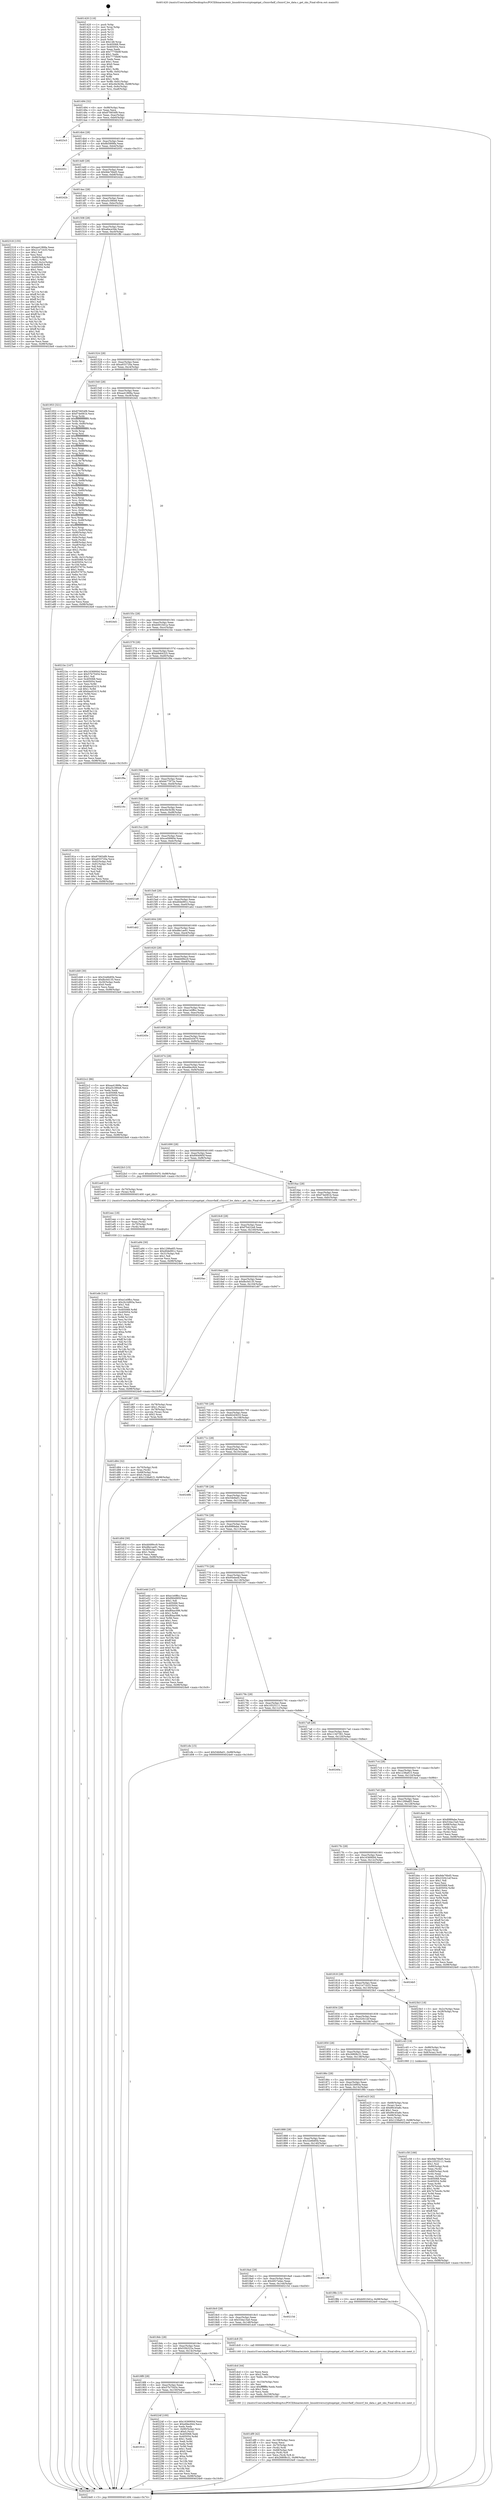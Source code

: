 digraph "0x401420" {
  label = "0x401420 (/mnt/c/Users/mathe/Desktop/tcc/POCII/binaries/extr_linuxdriverscryptoqatqat_c3xxxvfadf_c3xxxvf_hw_data.c_get_sku_Final-ollvm.out::main(0))"
  labelloc = "t"
  node[shape=record]

  Entry [label="",width=0.3,height=0.3,shape=circle,fillcolor=black,style=filled]
  "0x401494" [label="{
     0x401494 [32]\l
     | [instrs]\l
     &nbsp;&nbsp;0x401494 \<+6\>: mov -0x98(%rbp),%eax\l
     &nbsp;&nbsp;0x40149a \<+2\>: mov %eax,%ecx\l
     &nbsp;&nbsp;0x40149c \<+6\>: sub $0x870654f9,%ecx\l
     &nbsp;&nbsp;0x4014a2 \<+6\>: mov %eax,-0xac(%rbp)\l
     &nbsp;&nbsp;0x4014a8 \<+6\>: mov %ecx,-0xb0(%rbp)\l
     &nbsp;&nbsp;0x4014ae \<+6\>: je 00000000004023c5 \<main+0xfa5\>\l
  }"]
  "0x4023c5" [label="{
     0x4023c5\l
  }", style=dashed]
  "0x4014b4" [label="{
     0x4014b4 [28]\l
     | [instrs]\l
     &nbsp;&nbsp;0x4014b4 \<+5\>: jmp 00000000004014b9 \<main+0x99\>\l
     &nbsp;&nbsp;0x4014b9 \<+6\>: mov -0xac(%rbp),%eax\l
     &nbsp;&nbsp;0x4014bf \<+5\>: sub $0x8b5899fa,%eax\l
     &nbsp;&nbsp;0x4014c4 \<+6\>: mov %eax,-0xb4(%rbp)\l
     &nbsp;&nbsp;0x4014ca \<+6\>: je 0000000000402051 \<main+0xc31\>\l
  }"]
  Exit [label="",width=0.3,height=0.3,shape=circle,fillcolor=black,style=filled,peripheries=2]
  "0x402051" [label="{
     0x402051\l
  }", style=dashed]
  "0x4014d0" [label="{
     0x4014d0 [28]\l
     | [instrs]\l
     &nbsp;&nbsp;0x4014d0 \<+5\>: jmp 00000000004014d5 \<main+0xb5\>\l
     &nbsp;&nbsp;0x4014d5 \<+6\>: mov -0xac(%rbp),%eax\l
     &nbsp;&nbsp;0x4014db \<+5\>: sub $0x9de76bd5,%eax\l
     &nbsp;&nbsp;0x4014e0 \<+6\>: mov %eax,-0xb8(%rbp)\l
     &nbsp;&nbsp;0x4014e6 \<+6\>: je 000000000040242b \<main+0x100b\>\l
  }"]
  "0x401914" [label="{
     0x401914\l
  }", style=dashed]
  "0x40242b" [label="{
     0x40242b\l
  }", style=dashed]
  "0x4014ec" [label="{
     0x4014ec [28]\l
     | [instrs]\l
     &nbsp;&nbsp;0x4014ec \<+5\>: jmp 00000000004014f1 \<main+0xd1\>\l
     &nbsp;&nbsp;0x4014f1 \<+6\>: mov -0xac(%rbp),%eax\l
     &nbsp;&nbsp;0x4014f7 \<+5\>: sub $0xa5c390e8,%eax\l
     &nbsp;&nbsp;0x4014fc \<+6\>: mov %eax,-0xbc(%rbp)\l
     &nbsp;&nbsp;0x401502 \<+6\>: je 0000000000402318 \<main+0xef8\>\l
  }"]
  "0x40224f" [label="{
     0x40224f [100]\l
     | [instrs]\l
     &nbsp;&nbsp;0x40224f \<+5\>: mov $0x1636900d,%eax\l
     &nbsp;&nbsp;0x402254 \<+5\>: mov $0xefdec844,%ecx\l
     &nbsp;&nbsp;0x402259 \<+2\>: xor %edx,%edx\l
     &nbsp;&nbsp;0x40225b \<+7\>: mov -0x90(%rbp),%rsi\l
     &nbsp;&nbsp;0x402262 \<+6\>: movl $0x0,(%rsi)\l
     &nbsp;&nbsp;0x402268 \<+7\>: mov 0x405068,%edi\l
     &nbsp;&nbsp;0x40226f \<+8\>: mov 0x405054,%r8d\l
     &nbsp;&nbsp;0x402277 \<+3\>: sub $0x1,%edx\l
     &nbsp;&nbsp;0x40227a \<+3\>: mov %edi,%r9d\l
     &nbsp;&nbsp;0x40227d \<+3\>: add %edx,%r9d\l
     &nbsp;&nbsp;0x402280 \<+4\>: imul %r9d,%edi\l
     &nbsp;&nbsp;0x402284 \<+3\>: and $0x1,%edi\l
     &nbsp;&nbsp;0x402287 \<+3\>: cmp $0x0,%edi\l
     &nbsp;&nbsp;0x40228a \<+4\>: sete %r10b\l
     &nbsp;&nbsp;0x40228e \<+4\>: cmp $0xa,%r8d\l
     &nbsp;&nbsp;0x402292 \<+4\>: setl %r11b\l
     &nbsp;&nbsp;0x402296 \<+3\>: mov %r10b,%bl\l
     &nbsp;&nbsp;0x402299 \<+3\>: and %r11b,%bl\l
     &nbsp;&nbsp;0x40229c \<+3\>: xor %r11b,%r10b\l
     &nbsp;&nbsp;0x40229f \<+3\>: or %r10b,%bl\l
     &nbsp;&nbsp;0x4022a2 \<+3\>: test $0x1,%bl\l
     &nbsp;&nbsp;0x4022a5 \<+3\>: cmovne %ecx,%eax\l
     &nbsp;&nbsp;0x4022a8 \<+6\>: mov %eax,-0x98(%rbp)\l
     &nbsp;&nbsp;0x4022ae \<+5\>: jmp 00000000004024e9 \<main+0x10c9\>\l
  }"]
  "0x402318" [label="{
     0x402318 [155]\l
     | [instrs]\l
     &nbsp;&nbsp;0x402318 \<+5\>: mov $0xaa41868a,%eax\l
     &nbsp;&nbsp;0x40231d \<+5\>: mov $0x21e71b33,%ecx\l
     &nbsp;&nbsp;0x402322 \<+2\>: mov $0x1,%dl\l
     &nbsp;&nbsp;0x402324 \<+2\>: xor %esi,%esi\l
     &nbsp;&nbsp;0x402326 \<+7\>: mov -0x90(%rbp),%rdi\l
     &nbsp;&nbsp;0x40232d \<+3\>: mov (%rdi),%r8d\l
     &nbsp;&nbsp;0x402330 \<+4\>: mov %r8d,-0x2c(%rbp)\l
     &nbsp;&nbsp;0x402334 \<+8\>: mov 0x405068,%r8d\l
     &nbsp;&nbsp;0x40233c \<+8\>: mov 0x405054,%r9d\l
     &nbsp;&nbsp;0x402344 \<+3\>: sub $0x1,%esi\l
     &nbsp;&nbsp;0x402347 \<+3\>: mov %r8d,%r10d\l
     &nbsp;&nbsp;0x40234a \<+3\>: add %esi,%r10d\l
     &nbsp;&nbsp;0x40234d \<+4\>: imul %r10d,%r8d\l
     &nbsp;&nbsp;0x402351 \<+4\>: and $0x1,%r8d\l
     &nbsp;&nbsp;0x402355 \<+4\>: cmp $0x0,%r8d\l
     &nbsp;&nbsp;0x402359 \<+4\>: sete %r11b\l
     &nbsp;&nbsp;0x40235d \<+4\>: cmp $0xa,%r9d\l
     &nbsp;&nbsp;0x402361 \<+3\>: setl %bl\l
     &nbsp;&nbsp;0x402364 \<+3\>: mov %r11b,%r14b\l
     &nbsp;&nbsp;0x402367 \<+4\>: xor $0xff,%r14b\l
     &nbsp;&nbsp;0x40236b \<+3\>: mov %bl,%r15b\l
     &nbsp;&nbsp;0x40236e \<+4\>: xor $0xff,%r15b\l
     &nbsp;&nbsp;0x402372 \<+3\>: xor $0x1,%dl\l
     &nbsp;&nbsp;0x402375 \<+3\>: mov %r14b,%r12b\l
     &nbsp;&nbsp;0x402378 \<+4\>: and $0xff,%r12b\l
     &nbsp;&nbsp;0x40237c \<+3\>: and %dl,%r11b\l
     &nbsp;&nbsp;0x40237f \<+3\>: mov %r15b,%r13b\l
     &nbsp;&nbsp;0x402382 \<+4\>: and $0xff,%r13b\l
     &nbsp;&nbsp;0x402386 \<+2\>: and %dl,%bl\l
     &nbsp;&nbsp;0x402388 \<+3\>: or %r11b,%r12b\l
     &nbsp;&nbsp;0x40238b \<+3\>: or %bl,%r13b\l
     &nbsp;&nbsp;0x40238e \<+3\>: xor %r13b,%r12b\l
     &nbsp;&nbsp;0x402391 \<+3\>: or %r15b,%r14b\l
     &nbsp;&nbsp;0x402394 \<+4\>: xor $0xff,%r14b\l
     &nbsp;&nbsp;0x402398 \<+3\>: or $0x1,%dl\l
     &nbsp;&nbsp;0x40239b \<+3\>: and %dl,%r14b\l
     &nbsp;&nbsp;0x40239e \<+3\>: or %r14b,%r12b\l
     &nbsp;&nbsp;0x4023a1 \<+4\>: test $0x1,%r12b\l
     &nbsp;&nbsp;0x4023a5 \<+3\>: cmovne %ecx,%eax\l
     &nbsp;&nbsp;0x4023a8 \<+6\>: mov %eax,-0x98(%rbp)\l
     &nbsp;&nbsp;0x4023ae \<+5\>: jmp 00000000004024e9 \<main+0x10c9\>\l
  }"]
  "0x401508" [label="{
     0x401508 [28]\l
     | [instrs]\l
     &nbsp;&nbsp;0x401508 \<+5\>: jmp 000000000040150d \<main+0xed\>\l
     &nbsp;&nbsp;0x40150d \<+6\>: mov -0xac(%rbp),%eax\l
     &nbsp;&nbsp;0x401513 \<+5\>: sub $0xa6ace3de,%eax\l
     &nbsp;&nbsp;0x401518 \<+6\>: mov %eax,-0xc0(%rbp)\l
     &nbsp;&nbsp;0x40151e \<+6\>: je 0000000000401ffb \<main+0xbdb\>\l
  }"]
  "0x4018f8" [label="{
     0x4018f8 [28]\l
     | [instrs]\l
     &nbsp;&nbsp;0x4018f8 \<+5\>: jmp 00000000004018fd \<main+0x4dd\>\l
     &nbsp;&nbsp;0x4018fd \<+6\>: mov -0xac(%rbp),%eax\l
     &nbsp;&nbsp;0x401903 \<+5\>: sub $0x57b75454,%eax\l
     &nbsp;&nbsp;0x401908 \<+6\>: mov %eax,-0x150(%rbp)\l
     &nbsp;&nbsp;0x40190e \<+6\>: je 000000000040224f \<main+0xe2f\>\l
  }"]
  "0x401ffb" [label="{
     0x401ffb\l
  }", style=dashed]
  "0x401524" [label="{
     0x401524 [28]\l
     | [instrs]\l
     &nbsp;&nbsp;0x401524 \<+5\>: jmp 0000000000401529 \<main+0x109\>\l
     &nbsp;&nbsp;0x401529 \<+6\>: mov -0xac(%rbp),%eax\l
     &nbsp;&nbsp;0x40152f \<+5\>: sub $0xa933720a,%eax\l
     &nbsp;&nbsp;0x401534 \<+6\>: mov %eax,-0xc4(%rbp)\l
     &nbsp;&nbsp;0x40153a \<+6\>: je 0000000000401953 \<main+0x533\>\l
  }"]
  "0x401bad" [label="{
     0x401bad\l
  }", style=dashed]
  "0x401953" [label="{
     0x401953 [321]\l
     | [instrs]\l
     &nbsp;&nbsp;0x401953 \<+5\>: mov $0x870654f9,%eax\l
     &nbsp;&nbsp;0x401958 \<+5\>: mov $0xf74e081b,%ecx\l
     &nbsp;&nbsp;0x40195d \<+3\>: mov %rsp,%rdx\l
     &nbsp;&nbsp;0x401960 \<+4\>: add $0xfffffffffffffff0,%rdx\l
     &nbsp;&nbsp;0x401964 \<+3\>: mov %rdx,%rsp\l
     &nbsp;&nbsp;0x401967 \<+7\>: mov %rdx,-0x90(%rbp)\l
     &nbsp;&nbsp;0x40196e \<+3\>: mov %rsp,%rdx\l
     &nbsp;&nbsp;0x401971 \<+4\>: add $0xfffffffffffffff0,%rdx\l
     &nbsp;&nbsp;0x401975 \<+3\>: mov %rdx,%rsp\l
     &nbsp;&nbsp;0x401978 \<+3\>: mov %rsp,%rsi\l
     &nbsp;&nbsp;0x40197b \<+4\>: add $0xfffffffffffffff0,%rsi\l
     &nbsp;&nbsp;0x40197f \<+3\>: mov %rsi,%rsp\l
     &nbsp;&nbsp;0x401982 \<+7\>: mov %rsi,-0x88(%rbp)\l
     &nbsp;&nbsp;0x401989 \<+3\>: mov %rsp,%rsi\l
     &nbsp;&nbsp;0x40198c \<+4\>: add $0xfffffffffffffff0,%rsi\l
     &nbsp;&nbsp;0x401990 \<+3\>: mov %rsi,%rsp\l
     &nbsp;&nbsp;0x401993 \<+4\>: mov %rsi,-0x80(%rbp)\l
     &nbsp;&nbsp;0x401997 \<+3\>: mov %rsp,%rsi\l
     &nbsp;&nbsp;0x40199a \<+4\>: add $0xfffffffffffffff0,%rsi\l
     &nbsp;&nbsp;0x40199e \<+3\>: mov %rsi,%rsp\l
     &nbsp;&nbsp;0x4019a1 \<+4\>: mov %rsi,-0x78(%rbp)\l
     &nbsp;&nbsp;0x4019a5 \<+3\>: mov %rsp,%rsi\l
     &nbsp;&nbsp;0x4019a8 \<+4\>: add $0xfffffffffffffff0,%rsi\l
     &nbsp;&nbsp;0x4019ac \<+3\>: mov %rsi,%rsp\l
     &nbsp;&nbsp;0x4019af \<+4\>: mov %rsi,-0x70(%rbp)\l
     &nbsp;&nbsp;0x4019b3 \<+3\>: mov %rsp,%rsi\l
     &nbsp;&nbsp;0x4019b6 \<+4\>: add $0xfffffffffffffff0,%rsi\l
     &nbsp;&nbsp;0x4019ba \<+3\>: mov %rsi,%rsp\l
     &nbsp;&nbsp;0x4019bd \<+4\>: mov %rsi,-0x68(%rbp)\l
     &nbsp;&nbsp;0x4019c1 \<+3\>: mov %rsp,%rsi\l
     &nbsp;&nbsp;0x4019c4 \<+4\>: add $0xfffffffffffffff0,%rsi\l
     &nbsp;&nbsp;0x4019c8 \<+3\>: mov %rsi,%rsp\l
     &nbsp;&nbsp;0x4019cb \<+4\>: mov %rsi,-0x60(%rbp)\l
     &nbsp;&nbsp;0x4019cf \<+3\>: mov %rsp,%rsi\l
     &nbsp;&nbsp;0x4019d2 \<+4\>: add $0xfffffffffffffff0,%rsi\l
     &nbsp;&nbsp;0x4019d6 \<+3\>: mov %rsi,%rsp\l
     &nbsp;&nbsp;0x4019d9 \<+4\>: mov %rsi,-0x58(%rbp)\l
     &nbsp;&nbsp;0x4019dd \<+3\>: mov %rsp,%rsi\l
     &nbsp;&nbsp;0x4019e0 \<+4\>: add $0xfffffffffffffff0,%rsi\l
     &nbsp;&nbsp;0x4019e4 \<+3\>: mov %rsi,%rsp\l
     &nbsp;&nbsp;0x4019e7 \<+4\>: mov %rsi,-0x50(%rbp)\l
     &nbsp;&nbsp;0x4019eb \<+3\>: mov %rsp,%rsi\l
     &nbsp;&nbsp;0x4019ee \<+4\>: add $0xfffffffffffffff0,%rsi\l
     &nbsp;&nbsp;0x4019f2 \<+3\>: mov %rsi,%rsp\l
     &nbsp;&nbsp;0x4019f5 \<+4\>: mov %rsi,-0x48(%rbp)\l
     &nbsp;&nbsp;0x4019f9 \<+3\>: mov %rsp,%rsi\l
     &nbsp;&nbsp;0x4019fc \<+4\>: add $0xfffffffffffffff0,%rsi\l
     &nbsp;&nbsp;0x401a00 \<+3\>: mov %rsi,%rsp\l
     &nbsp;&nbsp;0x401a03 \<+4\>: mov %rsi,-0x40(%rbp)\l
     &nbsp;&nbsp;0x401a07 \<+7\>: mov -0x90(%rbp),%rsi\l
     &nbsp;&nbsp;0x401a0e \<+6\>: movl $0x0,(%rsi)\l
     &nbsp;&nbsp;0x401a14 \<+6\>: mov -0x9c(%rbp),%edi\l
     &nbsp;&nbsp;0x401a1a \<+2\>: mov %edi,(%rdx)\l
     &nbsp;&nbsp;0x401a1c \<+7\>: mov -0x88(%rbp),%rsi\l
     &nbsp;&nbsp;0x401a23 \<+7\>: mov -0xa8(%rbp),%r8\l
     &nbsp;&nbsp;0x401a2a \<+3\>: mov %r8,(%rsi)\l
     &nbsp;&nbsp;0x401a2d \<+3\>: cmpl $0x2,(%rdx)\l
     &nbsp;&nbsp;0x401a30 \<+4\>: setne %r9b\l
     &nbsp;&nbsp;0x401a34 \<+4\>: and $0x1,%r9b\l
     &nbsp;&nbsp;0x401a38 \<+4\>: mov %r9b,-0x31(%rbp)\l
     &nbsp;&nbsp;0x401a3c \<+8\>: mov 0x405068,%r10d\l
     &nbsp;&nbsp;0x401a44 \<+8\>: mov 0x405054,%r11d\l
     &nbsp;&nbsp;0x401a4c \<+3\>: mov %r10d,%ebx\l
     &nbsp;&nbsp;0x401a4f \<+6\>: add $0xf537975c,%ebx\l
     &nbsp;&nbsp;0x401a55 \<+3\>: sub $0x1,%ebx\l
     &nbsp;&nbsp;0x401a58 \<+6\>: sub $0xf537975c,%ebx\l
     &nbsp;&nbsp;0x401a5e \<+4\>: imul %ebx,%r10d\l
     &nbsp;&nbsp;0x401a62 \<+4\>: and $0x1,%r10d\l
     &nbsp;&nbsp;0x401a66 \<+4\>: cmp $0x0,%r10d\l
     &nbsp;&nbsp;0x401a6a \<+4\>: sete %r9b\l
     &nbsp;&nbsp;0x401a6e \<+4\>: cmp $0xa,%r11d\l
     &nbsp;&nbsp;0x401a72 \<+4\>: setl %r14b\l
     &nbsp;&nbsp;0x401a76 \<+3\>: mov %r9b,%r15b\l
     &nbsp;&nbsp;0x401a79 \<+3\>: and %r14b,%r15b\l
     &nbsp;&nbsp;0x401a7c \<+3\>: xor %r14b,%r9b\l
     &nbsp;&nbsp;0x401a7f \<+3\>: or %r9b,%r15b\l
     &nbsp;&nbsp;0x401a82 \<+4\>: test $0x1,%r15b\l
     &nbsp;&nbsp;0x401a86 \<+3\>: cmovne %ecx,%eax\l
     &nbsp;&nbsp;0x401a89 \<+6\>: mov %eax,-0x98(%rbp)\l
     &nbsp;&nbsp;0x401a8f \<+5\>: jmp 00000000004024e9 \<main+0x10c9\>\l
  }"]
  "0x401540" [label="{
     0x401540 [28]\l
     | [instrs]\l
     &nbsp;&nbsp;0x401540 \<+5\>: jmp 0000000000401545 \<main+0x125\>\l
     &nbsp;&nbsp;0x401545 \<+6\>: mov -0xac(%rbp),%eax\l
     &nbsp;&nbsp;0x40154b \<+5\>: sub $0xaa41868a,%eax\l
     &nbsp;&nbsp;0x401550 \<+6\>: mov %eax,-0xc8(%rbp)\l
     &nbsp;&nbsp;0x401556 \<+6\>: je 00000000004024d1 \<main+0x10b1\>\l
  }"]
  "0x401efe" [label="{
     0x401efe [141]\l
     | [instrs]\l
     &nbsp;&nbsp;0x401efe \<+5\>: mov $0xe1e0ffcc,%eax\l
     &nbsp;&nbsp;0x401f03 \<+5\>: mov $0x2b1b993a,%ecx\l
     &nbsp;&nbsp;0x401f08 \<+2\>: mov $0x1,%dl\l
     &nbsp;&nbsp;0x401f0a \<+2\>: xor %esi,%esi\l
     &nbsp;&nbsp;0x401f0c \<+8\>: mov 0x405068,%r8d\l
     &nbsp;&nbsp;0x401f14 \<+8\>: mov 0x405054,%r9d\l
     &nbsp;&nbsp;0x401f1c \<+3\>: sub $0x1,%esi\l
     &nbsp;&nbsp;0x401f1f \<+3\>: mov %r8d,%r10d\l
     &nbsp;&nbsp;0x401f22 \<+3\>: add %esi,%r10d\l
     &nbsp;&nbsp;0x401f25 \<+4\>: imul %r10d,%r8d\l
     &nbsp;&nbsp;0x401f29 \<+4\>: and $0x1,%r8d\l
     &nbsp;&nbsp;0x401f2d \<+4\>: cmp $0x0,%r8d\l
     &nbsp;&nbsp;0x401f31 \<+4\>: sete %r11b\l
     &nbsp;&nbsp;0x401f35 \<+4\>: cmp $0xa,%r9d\l
     &nbsp;&nbsp;0x401f39 \<+3\>: setl %bl\l
     &nbsp;&nbsp;0x401f3c \<+3\>: mov %r11b,%r14b\l
     &nbsp;&nbsp;0x401f3f \<+4\>: xor $0xff,%r14b\l
     &nbsp;&nbsp;0x401f43 \<+3\>: mov %bl,%r15b\l
     &nbsp;&nbsp;0x401f46 \<+4\>: xor $0xff,%r15b\l
     &nbsp;&nbsp;0x401f4a \<+3\>: xor $0x1,%dl\l
     &nbsp;&nbsp;0x401f4d \<+3\>: mov %r14b,%r12b\l
     &nbsp;&nbsp;0x401f50 \<+4\>: and $0xff,%r12b\l
     &nbsp;&nbsp;0x401f54 \<+3\>: and %dl,%r11b\l
     &nbsp;&nbsp;0x401f57 \<+3\>: mov %r15b,%r13b\l
     &nbsp;&nbsp;0x401f5a \<+4\>: and $0xff,%r13b\l
     &nbsp;&nbsp;0x401f5e \<+2\>: and %dl,%bl\l
     &nbsp;&nbsp;0x401f60 \<+3\>: or %r11b,%r12b\l
     &nbsp;&nbsp;0x401f63 \<+3\>: or %bl,%r13b\l
     &nbsp;&nbsp;0x401f66 \<+3\>: xor %r13b,%r12b\l
     &nbsp;&nbsp;0x401f69 \<+3\>: or %r15b,%r14b\l
     &nbsp;&nbsp;0x401f6c \<+4\>: xor $0xff,%r14b\l
     &nbsp;&nbsp;0x401f70 \<+3\>: or $0x1,%dl\l
     &nbsp;&nbsp;0x401f73 \<+3\>: and %dl,%r14b\l
     &nbsp;&nbsp;0x401f76 \<+3\>: or %r14b,%r12b\l
     &nbsp;&nbsp;0x401f79 \<+4\>: test $0x1,%r12b\l
     &nbsp;&nbsp;0x401f7d \<+3\>: cmovne %ecx,%eax\l
     &nbsp;&nbsp;0x401f80 \<+6\>: mov %eax,-0x98(%rbp)\l
     &nbsp;&nbsp;0x401f86 \<+5\>: jmp 00000000004024e9 \<main+0x10c9\>\l
  }"]
  "0x4024d1" [label="{
     0x4024d1\l
  }", style=dashed]
  "0x40155c" [label="{
     0x40155c [28]\l
     | [instrs]\l
     &nbsp;&nbsp;0x40155c \<+5\>: jmp 0000000000401561 \<main+0x141\>\l
     &nbsp;&nbsp;0x401561 \<+6\>: mov -0xac(%rbp),%eax\l
     &nbsp;&nbsp;0x401567 \<+5\>: sub $0xb0010d1a,%eax\l
     &nbsp;&nbsp;0x40156c \<+6\>: mov %eax,-0xcc(%rbp)\l
     &nbsp;&nbsp;0x401572 \<+6\>: je 00000000004021bc \<main+0xd9c\>\l
  }"]
  "0x401eec" [label="{
     0x401eec [18]\l
     | [instrs]\l
     &nbsp;&nbsp;0x401eec \<+4\>: mov -0x60(%rbp),%rdi\l
     &nbsp;&nbsp;0x401ef0 \<+2\>: mov %eax,(%rdi)\l
     &nbsp;&nbsp;0x401ef2 \<+4\>: mov -0x70(%rbp),%rdi\l
     &nbsp;&nbsp;0x401ef6 \<+3\>: mov (%rdi),%rdi\l
     &nbsp;&nbsp;0x401ef9 \<+5\>: call 0000000000401030 \<free@plt\>\l
     | [calls]\l
     &nbsp;&nbsp;0x401030 \{1\} (unknown)\l
  }"]
  "0x4021bc" [label="{
     0x4021bc [147]\l
     | [instrs]\l
     &nbsp;&nbsp;0x4021bc \<+5\>: mov $0x1636900d,%eax\l
     &nbsp;&nbsp;0x4021c1 \<+5\>: mov $0x57b75454,%ecx\l
     &nbsp;&nbsp;0x4021c6 \<+2\>: mov $0x1,%dl\l
     &nbsp;&nbsp;0x4021c8 \<+7\>: mov 0x405068,%esi\l
     &nbsp;&nbsp;0x4021cf \<+7\>: mov 0x405054,%edi\l
     &nbsp;&nbsp;0x4021d6 \<+3\>: mov %esi,%r8d\l
     &nbsp;&nbsp;0x4021d9 \<+7\>: sub $0xbac62415,%r8d\l
     &nbsp;&nbsp;0x4021e0 \<+4\>: sub $0x1,%r8d\l
     &nbsp;&nbsp;0x4021e4 \<+7\>: add $0xbac62415,%r8d\l
     &nbsp;&nbsp;0x4021eb \<+4\>: imul %r8d,%esi\l
     &nbsp;&nbsp;0x4021ef \<+3\>: and $0x1,%esi\l
     &nbsp;&nbsp;0x4021f2 \<+3\>: cmp $0x0,%esi\l
     &nbsp;&nbsp;0x4021f5 \<+4\>: sete %r9b\l
     &nbsp;&nbsp;0x4021f9 \<+3\>: cmp $0xa,%edi\l
     &nbsp;&nbsp;0x4021fc \<+4\>: setl %r10b\l
     &nbsp;&nbsp;0x402200 \<+3\>: mov %r9b,%r11b\l
     &nbsp;&nbsp;0x402203 \<+4\>: xor $0xff,%r11b\l
     &nbsp;&nbsp;0x402207 \<+3\>: mov %r10b,%bl\l
     &nbsp;&nbsp;0x40220a \<+3\>: xor $0xff,%bl\l
     &nbsp;&nbsp;0x40220d \<+3\>: xor $0x0,%dl\l
     &nbsp;&nbsp;0x402210 \<+3\>: mov %r11b,%r14b\l
     &nbsp;&nbsp;0x402213 \<+4\>: and $0x0,%r14b\l
     &nbsp;&nbsp;0x402217 \<+3\>: and %dl,%r9b\l
     &nbsp;&nbsp;0x40221a \<+3\>: mov %bl,%r15b\l
     &nbsp;&nbsp;0x40221d \<+4\>: and $0x0,%r15b\l
     &nbsp;&nbsp;0x402221 \<+3\>: and %dl,%r10b\l
     &nbsp;&nbsp;0x402224 \<+3\>: or %r9b,%r14b\l
     &nbsp;&nbsp;0x402227 \<+3\>: or %r10b,%r15b\l
     &nbsp;&nbsp;0x40222a \<+3\>: xor %r15b,%r14b\l
     &nbsp;&nbsp;0x40222d \<+3\>: or %bl,%r11b\l
     &nbsp;&nbsp;0x402230 \<+4\>: xor $0xff,%r11b\l
     &nbsp;&nbsp;0x402234 \<+3\>: or $0x0,%dl\l
     &nbsp;&nbsp;0x402237 \<+3\>: and %dl,%r11b\l
     &nbsp;&nbsp;0x40223a \<+3\>: or %r11b,%r14b\l
     &nbsp;&nbsp;0x40223d \<+4\>: test $0x1,%r14b\l
     &nbsp;&nbsp;0x402241 \<+3\>: cmovne %ecx,%eax\l
     &nbsp;&nbsp;0x402244 \<+6\>: mov %eax,-0x98(%rbp)\l
     &nbsp;&nbsp;0x40224a \<+5\>: jmp 00000000004024e9 \<main+0x10c9\>\l
  }"]
  "0x401578" [label="{
     0x401578 [28]\l
     | [instrs]\l
     &nbsp;&nbsp;0x401578 \<+5\>: jmp 000000000040157d \<main+0x15d\>\l
     &nbsp;&nbsp;0x40157d \<+6\>: mov -0xac(%rbp),%eax\l
     &nbsp;&nbsp;0x401583 \<+5\>: sub $0xb9e64325,%eax\l
     &nbsp;&nbsp;0x401588 \<+6\>: mov %eax,-0xd0(%rbp)\l
     &nbsp;&nbsp;0x40158e \<+6\>: je 0000000000401f9a \<main+0xb7a\>\l
  }"]
  "0x401df9" [label="{
     0x401df9 [42]\l
     | [instrs]\l
     &nbsp;&nbsp;0x401df9 \<+6\>: mov -0x158(%rbp),%ecx\l
     &nbsp;&nbsp;0x401dff \<+3\>: imul %eax,%ecx\l
     &nbsp;&nbsp;0x401e02 \<+4\>: mov -0x70(%rbp),%rdi\l
     &nbsp;&nbsp;0x401e06 \<+3\>: mov (%rdi),%rdi\l
     &nbsp;&nbsp;0x401e09 \<+4\>: mov -0x68(%rbp),%r8\l
     &nbsp;&nbsp;0x401e0d \<+3\>: movslq (%r8),%r8\l
     &nbsp;&nbsp;0x401e10 \<+4\>: mov %ecx,(%rdi,%r8,4)\l
     &nbsp;&nbsp;0x401e14 \<+10\>: movl $0x26808c31,-0x98(%rbp)\l
     &nbsp;&nbsp;0x401e1e \<+5\>: jmp 00000000004024e9 \<main+0x10c9\>\l
  }"]
  "0x401f9a" [label="{
     0x401f9a\l
  }", style=dashed]
  "0x401594" [label="{
     0x401594 [28]\l
     | [instrs]\l
     &nbsp;&nbsp;0x401594 \<+5\>: jmp 0000000000401599 \<main+0x179\>\l
     &nbsp;&nbsp;0x401599 \<+6\>: mov -0xac(%rbp),%eax\l
     &nbsp;&nbsp;0x40159f \<+5\>: sub $0xbb77872e,%eax\l
     &nbsp;&nbsp;0x4015a4 \<+6\>: mov %eax,-0xd4(%rbp)\l
     &nbsp;&nbsp;0x4015aa \<+6\>: je 000000000040216c \<main+0xd4c\>\l
  }"]
  "0x401dcd" [label="{
     0x401dcd [44]\l
     | [instrs]\l
     &nbsp;&nbsp;0x401dcd \<+2\>: xor %ecx,%ecx\l
     &nbsp;&nbsp;0x401dcf \<+5\>: mov $0x2,%edx\l
     &nbsp;&nbsp;0x401dd4 \<+6\>: mov %edx,-0x154(%rbp)\l
     &nbsp;&nbsp;0x401dda \<+1\>: cltd\l
     &nbsp;&nbsp;0x401ddb \<+6\>: mov -0x154(%rbp),%esi\l
     &nbsp;&nbsp;0x401de1 \<+2\>: idiv %esi\l
     &nbsp;&nbsp;0x401de3 \<+6\>: imul $0xfffffffe,%edx,%edx\l
     &nbsp;&nbsp;0x401de9 \<+3\>: sub $0x1,%ecx\l
     &nbsp;&nbsp;0x401dec \<+2\>: sub %ecx,%edx\l
     &nbsp;&nbsp;0x401dee \<+6\>: mov %edx,-0x158(%rbp)\l
     &nbsp;&nbsp;0x401df4 \<+5\>: call 0000000000401160 \<next_i\>\l
     | [calls]\l
     &nbsp;&nbsp;0x401160 \{1\} (/mnt/c/Users/mathe/Desktop/tcc/POCII/binaries/extr_linuxdriverscryptoqatqat_c3xxxvfadf_c3xxxvf_hw_data.c_get_sku_Final-ollvm.out::next_i)\l
  }"]
  "0x40216c" [label="{
     0x40216c\l
  }", style=dashed]
  "0x4015b0" [label="{
     0x4015b0 [28]\l
     | [instrs]\l
     &nbsp;&nbsp;0x4015b0 \<+5\>: jmp 00000000004015b5 \<main+0x195\>\l
     &nbsp;&nbsp;0x4015b5 \<+6\>: mov -0xac(%rbp),%eax\l
     &nbsp;&nbsp;0x4015bb \<+5\>: sub $0xc6e3b3fe,%eax\l
     &nbsp;&nbsp;0x4015c0 \<+6\>: mov %eax,-0xd8(%rbp)\l
     &nbsp;&nbsp;0x4015c6 \<+6\>: je 000000000040191e \<main+0x4fe\>\l
  }"]
  "0x4018dc" [label="{
     0x4018dc [28]\l
     | [instrs]\l
     &nbsp;&nbsp;0x4018dc \<+5\>: jmp 00000000004018e1 \<main+0x4c1\>\l
     &nbsp;&nbsp;0x4018e1 \<+6\>: mov -0xac(%rbp),%eax\l
     &nbsp;&nbsp;0x4018e7 \<+5\>: sub $0x53f4322a,%eax\l
     &nbsp;&nbsp;0x4018ec \<+6\>: mov %eax,-0x14c(%rbp)\l
     &nbsp;&nbsp;0x4018f2 \<+6\>: je 0000000000401bad \<main+0x78d\>\l
  }"]
  "0x40191e" [label="{
     0x40191e [53]\l
     | [instrs]\l
     &nbsp;&nbsp;0x40191e \<+5\>: mov $0x870654f9,%eax\l
     &nbsp;&nbsp;0x401923 \<+5\>: mov $0xa933720a,%ecx\l
     &nbsp;&nbsp;0x401928 \<+6\>: mov -0x92(%rbp),%dl\l
     &nbsp;&nbsp;0x40192e \<+7\>: mov -0x91(%rbp),%sil\l
     &nbsp;&nbsp;0x401935 \<+3\>: mov %dl,%dil\l
     &nbsp;&nbsp;0x401938 \<+3\>: and %sil,%dil\l
     &nbsp;&nbsp;0x40193b \<+3\>: xor %sil,%dl\l
     &nbsp;&nbsp;0x40193e \<+3\>: or %dl,%dil\l
     &nbsp;&nbsp;0x401941 \<+4\>: test $0x1,%dil\l
     &nbsp;&nbsp;0x401945 \<+3\>: cmovne %ecx,%eax\l
     &nbsp;&nbsp;0x401948 \<+6\>: mov %eax,-0x98(%rbp)\l
     &nbsp;&nbsp;0x40194e \<+5\>: jmp 00000000004024e9 \<main+0x10c9\>\l
  }"]
  "0x4015cc" [label="{
     0x4015cc [28]\l
     | [instrs]\l
     &nbsp;&nbsp;0x4015cc \<+5\>: jmp 00000000004015d1 \<main+0x1b1\>\l
     &nbsp;&nbsp;0x4015d1 \<+6\>: mov -0xac(%rbp),%eax\l
     &nbsp;&nbsp;0x4015d7 \<+5\>: sub $0xce09960e,%eax\l
     &nbsp;&nbsp;0x4015dc \<+6\>: mov %eax,-0xdc(%rbp)\l
     &nbsp;&nbsp;0x4015e2 \<+6\>: je 00000000004021a8 \<main+0xd88\>\l
  }"]
  "0x4024e9" [label="{
     0x4024e9 [5]\l
     | [instrs]\l
     &nbsp;&nbsp;0x4024e9 \<+5\>: jmp 0000000000401494 \<main+0x74\>\l
  }"]
  "0x401420" [label="{
     0x401420 [116]\l
     | [instrs]\l
     &nbsp;&nbsp;0x401420 \<+1\>: push %rbp\l
     &nbsp;&nbsp;0x401421 \<+3\>: mov %rsp,%rbp\l
     &nbsp;&nbsp;0x401424 \<+2\>: push %r15\l
     &nbsp;&nbsp;0x401426 \<+2\>: push %r14\l
     &nbsp;&nbsp;0x401428 \<+2\>: push %r13\l
     &nbsp;&nbsp;0x40142a \<+2\>: push %r12\l
     &nbsp;&nbsp;0x40142c \<+1\>: push %rbx\l
     &nbsp;&nbsp;0x40142d \<+7\>: sub $0x148,%rsp\l
     &nbsp;&nbsp;0x401434 \<+7\>: mov 0x405068,%eax\l
     &nbsp;&nbsp;0x40143b \<+7\>: mov 0x405054,%ecx\l
     &nbsp;&nbsp;0x401442 \<+2\>: mov %eax,%edx\l
     &nbsp;&nbsp;0x401444 \<+6\>: add $0x7775fe9f,%edx\l
     &nbsp;&nbsp;0x40144a \<+3\>: sub $0x1,%edx\l
     &nbsp;&nbsp;0x40144d \<+6\>: sub $0x7775fe9f,%edx\l
     &nbsp;&nbsp;0x401453 \<+3\>: imul %edx,%eax\l
     &nbsp;&nbsp;0x401456 \<+3\>: and $0x1,%eax\l
     &nbsp;&nbsp;0x401459 \<+3\>: cmp $0x0,%eax\l
     &nbsp;&nbsp;0x40145c \<+4\>: sete %r8b\l
     &nbsp;&nbsp;0x401460 \<+4\>: and $0x1,%r8b\l
     &nbsp;&nbsp;0x401464 \<+7\>: mov %r8b,-0x92(%rbp)\l
     &nbsp;&nbsp;0x40146b \<+3\>: cmp $0xa,%ecx\l
     &nbsp;&nbsp;0x40146e \<+4\>: setl %r8b\l
     &nbsp;&nbsp;0x401472 \<+4\>: and $0x1,%r8b\l
     &nbsp;&nbsp;0x401476 \<+7\>: mov %r8b,-0x91(%rbp)\l
     &nbsp;&nbsp;0x40147d \<+10\>: movl $0xc6e3b3fe,-0x98(%rbp)\l
     &nbsp;&nbsp;0x401487 \<+6\>: mov %edi,-0x9c(%rbp)\l
     &nbsp;&nbsp;0x40148d \<+7\>: mov %rsi,-0xa8(%rbp)\l
  }"]
  "0x401dc8" [label="{
     0x401dc8 [5]\l
     | [instrs]\l
     &nbsp;&nbsp;0x401dc8 \<+5\>: call 0000000000401160 \<next_i\>\l
     | [calls]\l
     &nbsp;&nbsp;0x401160 \{1\} (/mnt/c/Users/mathe/Desktop/tcc/POCII/binaries/extr_linuxdriverscryptoqatqat_c3xxxvfadf_c3xxxvf_hw_data.c_get_sku_Final-ollvm.out::next_i)\l
  }"]
  "0x4018c0" [label="{
     0x4018c0 [28]\l
     | [instrs]\l
     &nbsp;&nbsp;0x4018c0 \<+5\>: jmp 00000000004018c5 \<main+0x4a5\>\l
     &nbsp;&nbsp;0x4018c5 \<+6\>: mov -0xac(%rbp),%eax\l
     &nbsp;&nbsp;0x4018cb \<+5\>: sub $0x53da15a0,%eax\l
     &nbsp;&nbsp;0x4018d0 \<+6\>: mov %eax,-0x148(%rbp)\l
     &nbsp;&nbsp;0x4018d6 \<+6\>: je 0000000000401dc8 \<main+0x9a8\>\l
  }"]
  "0x4021a8" [label="{
     0x4021a8\l
  }", style=dashed]
  "0x4015e8" [label="{
     0x4015e8 [28]\l
     | [instrs]\l
     &nbsp;&nbsp;0x4015e8 \<+5\>: jmp 00000000004015ed \<main+0x1cd\>\l
     &nbsp;&nbsp;0x4015ed \<+6\>: mov -0xac(%rbp),%eax\l
     &nbsp;&nbsp;0x4015f3 \<+5\>: sub $0xd0de991c,%eax\l
     &nbsp;&nbsp;0x4015f8 \<+6\>: mov %eax,-0xe0(%rbp)\l
     &nbsp;&nbsp;0x4015fe \<+6\>: je 0000000000401ab2 \<main+0x692\>\l
  }"]
  "0x40215d" [label="{
     0x40215d\l
  }", style=dashed]
  "0x401ab2" [label="{
     0x401ab2\l
  }", style=dashed]
  "0x401604" [label="{
     0x401604 [28]\l
     | [instrs]\l
     &nbsp;&nbsp;0x401604 \<+5\>: jmp 0000000000401609 \<main+0x1e9\>\l
     &nbsp;&nbsp;0x401609 \<+6\>: mov -0xac(%rbp),%eax\l
     &nbsp;&nbsp;0x40160f \<+5\>: sub $0xd8e1ae91,%eax\l
     &nbsp;&nbsp;0x401614 \<+6\>: mov %eax,-0xe4(%rbp)\l
     &nbsp;&nbsp;0x40161a \<+6\>: je 0000000000401d49 \<main+0x929\>\l
  }"]
  "0x4018a4" [label="{
     0x4018a4 [28]\l
     | [instrs]\l
     &nbsp;&nbsp;0x4018a4 \<+5\>: jmp 00000000004018a9 \<main+0x489\>\l
     &nbsp;&nbsp;0x4018a9 \<+6\>: mov -0xac(%rbp),%eax\l
     &nbsp;&nbsp;0x4018af \<+5\>: sub $0x4927a4ac,%eax\l
     &nbsp;&nbsp;0x4018b4 \<+6\>: mov %eax,-0x144(%rbp)\l
     &nbsp;&nbsp;0x4018ba \<+6\>: je 000000000040215d \<main+0xd3d\>\l
  }"]
  "0x401d49" [label="{
     0x401d49 [30]\l
     | [instrs]\l
     &nbsp;&nbsp;0x401d49 \<+5\>: mov $0x32e6b85b,%eax\l
     &nbsp;&nbsp;0x401d4e \<+5\>: mov $0xfbc0d135,%ecx\l
     &nbsp;&nbsp;0x401d53 \<+3\>: mov -0x30(%rbp),%edx\l
     &nbsp;&nbsp;0x401d56 \<+3\>: cmp $0x0,%edx\l
     &nbsp;&nbsp;0x401d59 \<+3\>: cmove %ecx,%eax\l
     &nbsp;&nbsp;0x401d5c \<+6\>: mov %eax,-0x98(%rbp)\l
     &nbsp;&nbsp;0x401d62 \<+5\>: jmp 00000000004024e9 \<main+0x10c9\>\l
  }"]
  "0x401620" [label="{
     0x401620 [28]\l
     | [instrs]\l
     &nbsp;&nbsp;0x401620 \<+5\>: jmp 0000000000401625 \<main+0x205\>\l
     &nbsp;&nbsp;0x401625 \<+6\>: mov -0xac(%rbp),%eax\l
     &nbsp;&nbsp;0x40162b \<+5\>: sub $0xdd499cc9,%eax\l
     &nbsp;&nbsp;0x401630 \<+6\>: mov %eax,-0xe8(%rbp)\l
     &nbsp;&nbsp;0x401636 \<+6\>: je 0000000000401d2b \<main+0x90b\>\l
  }"]
  "0x402199" [label="{
     0x402199\l
  }", style=dashed]
  "0x401d2b" [label="{
     0x401d2b\l
  }", style=dashed]
  "0x40163c" [label="{
     0x40163c [28]\l
     | [instrs]\l
     &nbsp;&nbsp;0x40163c \<+5\>: jmp 0000000000401641 \<main+0x221\>\l
     &nbsp;&nbsp;0x401641 \<+6\>: mov -0xac(%rbp),%eax\l
     &nbsp;&nbsp;0x401647 \<+5\>: sub $0xe1e0ffcc,%eax\l
     &nbsp;&nbsp;0x40164c \<+6\>: mov %eax,-0xec(%rbp)\l
     &nbsp;&nbsp;0x401652 \<+6\>: je 000000000040245e \<main+0x103e\>\l
  }"]
  "0x401888" [label="{
     0x401888 [28]\l
     | [instrs]\l
     &nbsp;&nbsp;0x401888 \<+5\>: jmp 000000000040188d \<main+0x46d\>\l
     &nbsp;&nbsp;0x40188d \<+6\>: mov -0xac(%rbp),%eax\l
     &nbsp;&nbsp;0x401893 \<+5\>: sub $0x32e6b85b,%eax\l
     &nbsp;&nbsp;0x401898 \<+6\>: mov %eax,-0x140(%rbp)\l
     &nbsp;&nbsp;0x40189e \<+6\>: je 0000000000402199 \<main+0xd79\>\l
  }"]
  "0x40245e" [label="{
     0x40245e\l
  }", style=dashed]
  "0x401658" [label="{
     0x401658 [28]\l
     | [instrs]\l
     &nbsp;&nbsp;0x401658 \<+5\>: jmp 000000000040165d \<main+0x23d\>\l
     &nbsp;&nbsp;0x40165d \<+6\>: mov -0xac(%rbp),%eax\l
     &nbsp;&nbsp;0x401663 \<+5\>: sub $0xed3c0470,%eax\l
     &nbsp;&nbsp;0x401668 \<+6\>: mov %eax,-0xf0(%rbp)\l
     &nbsp;&nbsp;0x40166e \<+6\>: je 00000000004022c2 \<main+0xea2\>\l
  }"]
  "0x401f8b" [label="{
     0x401f8b [15]\l
     | [instrs]\l
     &nbsp;&nbsp;0x401f8b \<+10\>: movl $0xb0010d1a,-0x98(%rbp)\l
     &nbsp;&nbsp;0x401f95 \<+5\>: jmp 00000000004024e9 \<main+0x10c9\>\l
  }"]
  "0x4022c2" [label="{
     0x4022c2 [86]\l
     | [instrs]\l
     &nbsp;&nbsp;0x4022c2 \<+5\>: mov $0xaa41868a,%eax\l
     &nbsp;&nbsp;0x4022c7 \<+5\>: mov $0xa5c390e8,%ecx\l
     &nbsp;&nbsp;0x4022cc \<+2\>: xor %edx,%edx\l
     &nbsp;&nbsp;0x4022ce \<+7\>: mov 0x405068,%esi\l
     &nbsp;&nbsp;0x4022d5 \<+7\>: mov 0x405054,%edi\l
     &nbsp;&nbsp;0x4022dc \<+3\>: sub $0x1,%edx\l
     &nbsp;&nbsp;0x4022df \<+3\>: mov %esi,%r8d\l
     &nbsp;&nbsp;0x4022e2 \<+3\>: add %edx,%r8d\l
     &nbsp;&nbsp;0x4022e5 \<+4\>: imul %r8d,%esi\l
     &nbsp;&nbsp;0x4022e9 \<+3\>: and $0x1,%esi\l
     &nbsp;&nbsp;0x4022ec \<+3\>: cmp $0x0,%esi\l
     &nbsp;&nbsp;0x4022ef \<+4\>: sete %r9b\l
     &nbsp;&nbsp;0x4022f3 \<+3\>: cmp $0xa,%edi\l
     &nbsp;&nbsp;0x4022f6 \<+4\>: setl %r10b\l
     &nbsp;&nbsp;0x4022fa \<+3\>: mov %r9b,%r11b\l
     &nbsp;&nbsp;0x4022fd \<+3\>: and %r10b,%r11b\l
     &nbsp;&nbsp;0x402300 \<+3\>: xor %r10b,%r9b\l
     &nbsp;&nbsp;0x402303 \<+3\>: or %r9b,%r11b\l
     &nbsp;&nbsp;0x402306 \<+4\>: test $0x1,%r11b\l
     &nbsp;&nbsp;0x40230a \<+3\>: cmovne %ecx,%eax\l
     &nbsp;&nbsp;0x40230d \<+6\>: mov %eax,-0x98(%rbp)\l
     &nbsp;&nbsp;0x402313 \<+5\>: jmp 00000000004024e9 \<main+0x10c9\>\l
  }"]
  "0x401674" [label="{
     0x401674 [28]\l
     | [instrs]\l
     &nbsp;&nbsp;0x401674 \<+5\>: jmp 0000000000401679 \<main+0x259\>\l
     &nbsp;&nbsp;0x401679 \<+6\>: mov -0xac(%rbp),%eax\l
     &nbsp;&nbsp;0x40167f \<+5\>: sub $0xefdec844,%eax\l
     &nbsp;&nbsp;0x401684 \<+6\>: mov %eax,-0xf4(%rbp)\l
     &nbsp;&nbsp;0x40168a \<+6\>: je 00000000004022b3 \<main+0xe93\>\l
  }"]
  "0x40186c" [label="{
     0x40186c [28]\l
     | [instrs]\l
     &nbsp;&nbsp;0x40186c \<+5\>: jmp 0000000000401871 \<main+0x451\>\l
     &nbsp;&nbsp;0x401871 \<+6\>: mov -0xac(%rbp),%eax\l
     &nbsp;&nbsp;0x401877 \<+5\>: sub $0x2b1b993a,%eax\l
     &nbsp;&nbsp;0x40187c \<+6\>: mov %eax,-0x13c(%rbp)\l
     &nbsp;&nbsp;0x401882 \<+6\>: je 0000000000401f8b \<main+0xb6b\>\l
  }"]
  "0x4022b3" [label="{
     0x4022b3 [15]\l
     | [instrs]\l
     &nbsp;&nbsp;0x4022b3 \<+10\>: movl $0xed3c0470,-0x98(%rbp)\l
     &nbsp;&nbsp;0x4022bd \<+5\>: jmp 00000000004024e9 \<main+0x10c9\>\l
  }"]
  "0x401690" [label="{
     0x401690 [28]\l
     | [instrs]\l
     &nbsp;&nbsp;0x401690 \<+5\>: jmp 0000000000401695 \<main+0x275\>\l
     &nbsp;&nbsp;0x401695 \<+6\>: mov -0xac(%rbp),%eax\l
     &nbsp;&nbsp;0x40169b \<+5\>: sub $0xf064995f,%eax\l
     &nbsp;&nbsp;0x4016a0 \<+6\>: mov %eax,-0xf8(%rbp)\l
     &nbsp;&nbsp;0x4016a6 \<+6\>: je 0000000000401ee0 \<main+0xac0\>\l
  }"]
  "0x401e23" [label="{
     0x401e23 [42]\l
     | [instrs]\l
     &nbsp;&nbsp;0x401e23 \<+4\>: mov -0x68(%rbp),%rax\l
     &nbsp;&nbsp;0x401e27 \<+2\>: mov (%rax),%ecx\l
     &nbsp;&nbsp;0x401e29 \<+6\>: sub $0x89c45a8c,%ecx\l
     &nbsp;&nbsp;0x401e2f \<+3\>: add $0x1,%ecx\l
     &nbsp;&nbsp;0x401e32 \<+6\>: add $0x89c45a8c,%ecx\l
     &nbsp;&nbsp;0x401e38 \<+4\>: mov -0x68(%rbp),%rax\l
     &nbsp;&nbsp;0x401e3c \<+2\>: mov %ecx,(%rax)\l
     &nbsp;&nbsp;0x401e3e \<+10\>: movl $0x1238a815,-0x98(%rbp)\l
     &nbsp;&nbsp;0x401e48 \<+5\>: jmp 00000000004024e9 \<main+0x10c9\>\l
  }"]
  "0x401ee0" [label="{
     0x401ee0 [12]\l
     | [instrs]\l
     &nbsp;&nbsp;0x401ee0 \<+4\>: mov -0x70(%rbp),%rax\l
     &nbsp;&nbsp;0x401ee4 \<+3\>: mov (%rax),%rdi\l
     &nbsp;&nbsp;0x401ee7 \<+5\>: call 0000000000401400 \<get_sku\>\l
     | [calls]\l
     &nbsp;&nbsp;0x401400 \{1\} (/mnt/c/Users/mathe/Desktop/tcc/POCII/binaries/extr_linuxdriverscryptoqatqat_c3xxxvfadf_c3xxxvf_hw_data.c_get_sku_Final-ollvm.out::get_sku)\l
  }"]
  "0x4016ac" [label="{
     0x4016ac [28]\l
     | [instrs]\l
     &nbsp;&nbsp;0x4016ac \<+5\>: jmp 00000000004016b1 \<main+0x291\>\l
     &nbsp;&nbsp;0x4016b1 \<+6\>: mov -0xac(%rbp),%eax\l
     &nbsp;&nbsp;0x4016b7 \<+5\>: sub $0xf74e081b,%eax\l
     &nbsp;&nbsp;0x4016bc \<+6\>: mov %eax,-0xfc(%rbp)\l
     &nbsp;&nbsp;0x4016c2 \<+6\>: je 0000000000401a94 \<main+0x674\>\l
  }"]
  "0x401d84" [label="{
     0x401d84 [32]\l
     | [instrs]\l
     &nbsp;&nbsp;0x401d84 \<+4\>: mov -0x70(%rbp),%rdi\l
     &nbsp;&nbsp;0x401d88 \<+3\>: mov %rax,(%rdi)\l
     &nbsp;&nbsp;0x401d8b \<+4\>: mov -0x68(%rbp),%rax\l
     &nbsp;&nbsp;0x401d8f \<+6\>: movl $0x0,(%rax)\l
     &nbsp;&nbsp;0x401d95 \<+10\>: movl $0x1238a815,-0x98(%rbp)\l
     &nbsp;&nbsp;0x401d9f \<+5\>: jmp 00000000004024e9 \<main+0x10c9\>\l
  }"]
  "0x401a94" [label="{
     0x401a94 [30]\l
     | [instrs]\l
     &nbsp;&nbsp;0x401a94 \<+5\>: mov $0x1299a6f3,%eax\l
     &nbsp;&nbsp;0x401a99 \<+5\>: mov $0xd0de991c,%ecx\l
     &nbsp;&nbsp;0x401a9e \<+3\>: mov -0x31(%rbp),%dl\l
     &nbsp;&nbsp;0x401aa1 \<+3\>: test $0x1,%dl\l
     &nbsp;&nbsp;0x401aa4 \<+3\>: cmovne %ecx,%eax\l
     &nbsp;&nbsp;0x401aa7 \<+6\>: mov %eax,-0x98(%rbp)\l
     &nbsp;&nbsp;0x401aad \<+5\>: jmp 00000000004024e9 \<main+0x10c9\>\l
  }"]
  "0x4016c8" [label="{
     0x4016c8 [28]\l
     | [instrs]\l
     &nbsp;&nbsp;0x4016c8 \<+5\>: jmp 00000000004016cd \<main+0x2ad\>\l
     &nbsp;&nbsp;0x4016cd \<+6\>: mov -0xac(%rbp),%eax\l
     &nbsp;&nbsp;0x4016d3 \<+5\>: sub $0xf7b422e8,%eax\l
     &nbsp;&nbsp;0x4016d8 \<+6\>: mov %eax,-0x100(%rbp)\l
     &nbsp;&nbsp;0x4016de \<+6\>: je 00000000004020ac \<main+0xc8c\>\l
  }"]
  "0x401c58" [label="{
     0x401c58 [166]\l
     | [instrs]\l
     &nbsp;&nbsp;0x401c58 \<+5\>: mov $0x9de76bd5,%ecx\l
     &nbsp;&nbsp;0x401c5d \<+5\>: mov $0x10525111,%edx\l
     &nbsp;&nbsp;0x401c62 \<+3\>: mov $0x1,%sil\l
     &nbsp;&nbsp;0x401c65 \<+4\>: mov -0x80(%rbp),%rdi\l
     &nbsp;&nbsp;0x401c69 \<+2\>: mov %eax,(%rdi)\l
     &nbsp;&nbsp;0x401c6b \<+4\>: mov -0x80(%rbp),%rdi\l
     &nbsp;&nbsp;0x401c6f \<+2\>: mov (%rdi),%eax\l
     &nbsp;&nbsp;0x401c71 \<+3\>: mov %eax,-0x30(%rbp)\l
     &nbsp;&nbsp;0x401c74 \<+7\>: mov 0x405068,%eax\l
     &nbsp;&nbsp;0x401c7b \<+8\>: mov 0x405054,%r8d\l
     &nbsp;&nbsp;0x401c83 \<+3\>: mov %eax,%r9d\l
     &nbsp;&nbsp;0x401c86 \<+7\>: sub $0x7b7b4c6c,%r9d\l
     &nbsp;&nbsp;0x401c8d \<+4\>: sub $0x1,%r9d\l
     &nbsp;&nbsp;0x401c91 \<+7\>: add $0x7b7b4c6c,%r9d\l
     &nbsp;&nbsp;0x401c98 \<+4\>: imul %r9d,%eax\l
     &nbsp;&nbsp;0x401c9c \<+3\>: and $0x1,%eax\l
     &nbsp;&nbsp;0x401c9f \<+3\>: cmp $0x0,%eax\l
     &nbsp;&nbsp;0x401ca2 \<+4\>: sete %r10b\l
     &nbsp;&nbsp;0x401ca6 \<+4\>: cmp $0xa,%r8d\l
     &nbsp;&nbsp;0x401caa \<+4\>: setl %r11b\l
     &nbsp;&nbsp;0x401cae \<+3\>: mov %r10b,%bl\l
     &nbsp;&nbsp;0x401cb1 \<+3\>: xor $0xff,%bl\l
     &nbsp;&nbsp;0x401cb4 \<+3\>: mov %r11b,%r14b\l
     &nbsp;&nbsp;0x401cb7 \<+4\>: xor $0xff,%r14b\l
     &nbsp;&nbsp;0x401cbb \<+4\>: xor $0x0,%sil\l
     &nbsp;&nbsp;0x401cbf \<+3\>: mov %bl,%r15b\l
     &nbsp;&nbsp;0x401cc2 \<+4\>: and $0x0,%r15b\l
     &nbsp;&nbsp;0x401cc6 \<+3\>: and %sil,%r10b\l
     &nbsp;&nbsp;0x401cc9 \<+3\>: mov %r14b,%r12b\l
     &nbsp;&nbsp;0x401ccc \<+4\>: and $0x0,%r12b\l
     &nbsp;&nbsp;0x401cd0 \<+3\>: and %sil,%r11b\l
     &nbsp;&nbsp;0x401cd3 \<+3\>: or %r10b,%r15b\l
     &nbsp;&nbsp;0x401cd6 \<+3\>: or %r11b,%r12b\l
     &nbsp;&nbsp;0x401cd9 \<+3\>: xor %r12b,%r15b\l
     &nbsp;&nbsp;0x401cdc \<+3\>: or %r14b,%bl\l
     &nbsp;&nbsp;0x401cdf \<+3\>: xor $0xff,%bl\l
     &nbsp;&nbsp;0x401ce2 \<+4\>: or $0x0,%sil\l
     &nbsp;&nbsp;0x401ce6 \<+3\>: and %sil,%bl\l
     &nbsp;&nbsp;0x401ce9 \<+3\>: or %bl,%r15b\l
     &nbsp;&nbsp;0x401cec \<+4\>: test $0x1,%r15b\l
     &nbsp;&nbsp;0x401cf0 \<+3\>: cmovne %edx,%ecx\l
     &nbsp;&nbsp;0x401cf3 \<+6\>: mov %ecx,-0x98(%rbp)\l
     &nbsp;&nbsp;0x401cf9 \<+5\>: jmp 00000000004024e9 \<main+0x10c9\>\l
  }"]
  "0x4020ac" [label="{
     0x4020ac\l
  }", style=dashed]
  "0x4016e4" [label="{
     0x4016e4 [28]\l
     | [instrs]\l
     &nbsp;&nbsp;0x4016e4 \<+5\>: jmp 00000000004016e9 \<main+0x2c9\>\l
     &nbsp;&nbsp;0x4016e9 \<+6\>: mov -0xac(%rbp),%eax\l
     &nbsp;&nbsp;0x4016ef \<+5\>: sub $0xfbc0d135,%eax\l
     &nbsp;&nbsp;0x4016f4 \<+6\>: mov %eax,-0x104(%rbp)\l
     &nbsp;&nbsp;0x4016fa \<+6\>: je 0000000000401d67 \<main+0x947\>\l
  }"]
  "0x401850" [label="{
     0x401850 [28]\l
     | [instrs]\l
     &nbsp;&nbsp;0x401850 \<+5\>: jmp 0000000000401855 \<main+0x435\>\l
     &nbsp;&nbsp;0x401855 \<+6\>: mov -0xac(%rbp),%eax\l
     &nbsp;&nbsp;0x40185b \<+5\>: sub $0x26808c31,%eax\l
     &nbsp;&nbsp;0x401860 \<+6\>: mov %eax,-0x138(%rbp)\l
     &nbsp;&nbsp;0x401866 \<+6\>: je 0000000000401e23 \<main+0xa03\>\l
  }"]
  "0x401d67" [label="{
     0x401d67 [29]\l
     | [instrs]\l
     &nbsp;&nbsp;0x401d67 \<+4\>: mov -0x78(%rbp),%rax\l
     &nbsp;&nbsp;0x401d6b \<+6\>: movl $0x1,(%rax)\l
     &nbsp;&nbsp;0x401d71 \<+4\>: mov -0x78(%rbp),%rax\l
     &nbsp;&nbsp;0x401d75 \<+3\>: movslq (%rax),%rax\l
     &nbsp;&nbsp;0x401d78 \<+4\>: shl $0x2,%rax\l
     &nbsp;&nbsp;0x401d7c \<+3\>: mov %rax,%rdi\l
     &nbsp;&nbsp;0x401d7f \<+5\>: call 0000000000401050 \<malloc@plt\>\l
     | [calls]\l
     &nbsp;&nbsp;0x401050 \{1\} (unknown)\l
  }"]
  "0x401700" [label="{
     0x401700 [28]\l
     | [instrs]\l
     &nbsp;&nbsp;0x401700 \<+5\>: jmp 0000000000401705 \<main+0x2e5\>\l
     &nbsp;&nbsp;0x401705 \<+6\>: mov -0xac(%rbp),%eax\l
     &nbsp;&nbsp;0x40170b \<+5\>: sub $0xfd2d3633,%eax\l
     &nbsp;&nbsp;0x401710 \<+6\>: mov %eax,-0x108(%rbp)\l
     &nbsp;&nbsp;0x401716 \<+6\>: je 0000000000401b3b \<main+0x71b\>\l
  }"]
  "0x401c45" [label="{
     0x401c45 [19]\l
     | [instrs]\l
     &nbsp;&nbsp;0x401c45 \<+7\>: mov -0x88(%rbp),%rax\l
     &nbsp;&nbsp;0x401c4c \<+3\>: mov (%rax),%rax\l
     &nbsp;&nbsp;0x401c4f \<+4\>: mov 0x8(%rax),%rdi\l
     &nbsp;&nbsp;0x401c53 \<+5\>: call 0000000000401060 \<atoi@plt\>\l
     | [calls]\l
     &nbsp;&nbsp;0x401060 \{1\} (unknown)\l
  }"]
  "0x401b3b" [label="{
     0x401b3b\l
  }", style=dashed]
  "0x40171c" [label="{
     0x40171c [28]\l
     | [instrs]\l
     &nbsp;&nbsp;0x40171c \<+5\>: jmp 0000000000401721 \<main+0x301\>\l
     &nbsp;&nbsp;0x401721 \<+6\>: mov -0xac(%rbp),%eax\l
     &nbsp;&nbsp;0x401727 \<+5\>: sub $0x82f2ab,%eax\l
     &nbsp;&nbsp;0x40172c \<+6\>: mov %eax,-0x10c(%rbp)\l
     &nbsp;&nbsp;0x401732 \<+6\>: je 000000000040248b \<main+0x106b\>\l
  }"]
  "0x401834" [label="{
     0x401834 [28]\l
     | [instrs]\l
     &nbsp;&nbsp;0x401834 \<+5\>: jmp 0000000000401839 \<main+0x419\>\l
     &nbsp;&nbsp;0x401839 \<+6\>: mov -0xac(%rbp),%eax\l
     &nbsp;&nbsp;0x40183f \<+5\>: sub $0x2320c1ef,%eax\l
     &nbsp;&nbsp;0x401844 \<+6\>: mov %eax,-0x134(%rbp)\l
     &nbsp;&nbsp;0x40184a \<+6\>: je 0000000000401c45 \<main+0x825\>\l
  }"]
  "0x40248b" [label="{
     0x40248b\l
  }", style=dashed]
  "0x401738" [label="{
     0x401738 [28]\l
     | [instrs]\l
     &nbsp;&nbsp;0x401738 \<+5\>: jmp 000000000040173d \<main+0x31d\>\l
     &nbsp;&nbsp;0x40173d \<+6\>: mov -0xac(%rbp),%eax\l
     &nbsp;&nbsp;0x401743 \<+5\>: sub $0x54b9a01,%eax\l
     &nbsp;&nbsp;0x401748 \<+6\>: mov %eax,-0x110(%rbp)\l
     &nbsp;&nbsp;0x40174e \<+6\>: je 0000000000401d0d \<main+0x8ed\>\l
  }"]
  "0x4023b3" [label="{
     0x4023b3 [18]\l
     | [instrs]\l
     &nbsp;&nbsp;0x4023b3 \<+3\>: mov -0x2c(%rbp),%eax\l
     &nbsp;&nbsp;0x4023b6 \<+4\>: lea -0x28(%rbp),%rsp\l
     &nbsp;&nbsp;0x4023ba \<+1\>: pop %rbx\l
     &nbsp;&nbsp;0x4023bb \<+2\>: pop %r12\l
     &nbsp;&nbsp;0x4023bd \<+2\>: pop %r13\l
     &nbsp;&nbsp;0x4023bf \<+2\>: pop %r14\l
     &nbsp;&nbsp;0x4023c1 \<+2\>: pop %r15\l
     &nbsp;&nbsp;0x4023c3 \<+1\>: pop %rbp\l
     &nbsp;&nbsp;0x4023c4 \<+1\>: ret\l
  }"]
  "0x401d0d" [label="{
     0x401d0d [30]\l
     | [instrs]\l
     &nbsp;&nbsp;0x401d0d \<+5\>: mov $0xdd499cc9,%eax\l
     &nbsp;&nbsp;0x401d12 \<+5\>: mov $0xd8e1ae91,%ecx\l
     &nbsp;&nbsp;0x401d17 \<+3\>: mov -0x30(%rbp),%edx\l
     &nbsp;&nbsp;0x401d1a \<+3\>: cmp $0x1,%edx\l
     &nbsp;&nbsp;0x401d1d \<+3\>: cmovl %ecx,%eax\l
     &nbsp;&nbsp;0x401d20 \<+6\>: mov %eax,-0x98(%rbp)\l
     &nbsp;&nbsp;0x401d26 \<+5\>: jmp 00000000004024e9 \<main+0x10c9\>\l
  }"]
  "0x401754" [label="{
     0x401754 [28]\l
     | [instrs]\l
     &nbsp;&nbsp;0x401754 \<+5\>: jmp 0000000000401759 \<main+0x339\>\l
     &nbsp;&nbsp;0x401759 \<+6\>: mov -0xac(%rbp),%eax\l
     &nbsp;&nbsp;0x40175f \<+5\>: sub $0x8989abe,%eax\l
     &nbsp;&nbsp;0x401764 \<+6\>: mov %eax,-0x114(%rbp)\l
     &nbsp;&nbsp;0x40176a \<+6\>: je 0000000000401e4d \<main+0xa2d\>\l
  }"]
  "0x401818" [label="{
     0x401818 [28]\l
     | [instrs]\l
     &nbsp;&nbsp;0x401818 \<+5\>: jmp 000000000040181d \<main+0x3fd\>\l
     &nbsp;&nbsp;0x40181d \<+6\>: mov -0xac(%rbp),%eax\l
     &nbsp;&nbsp;0x401823 \<+5\>: sub $0x21e71b33,%eax\l
     &nbsp;&nbsp;0x401828 \<+6\>: mov %eax,-0x130(%rbp)\l
     &nbsp;&nbsp;0x40182e \<+6\>: je 00000000004023b3 \<main+0xf93\>\l
  }"]
  "0x401e4d" [label="{
     0x401e4d [147]\l
     | [instrs]\l
     &nbsp;&nbsp;0x401e4d \<+5\>: mov $0xe1e0ffcc,%eax\l
     &nbsp;&nbsp;0x401e52 \<+5\>: mov $0xf064995f,%ecx\l
     &nbsp;&nbsp;0x401e57 \<+2\>: mov $0x1,%dl\l
     &nbsp;&nbsp;0x401e59 \<+7\>: mov 0x405068,%esi\l
     &nbsp;&nbsp;0x401e60 \<+7\>: mov 0x405054,%edi\l
     &nbsp;&nbsp;0x401e67 \<+3\>: mov %esi,%r8d\l
     &nbsp;&nbsp;0x401e6a \<+7\>: add $0xf84ac096,%r8d\l
     &nbsp;&nbsp;0x401e71 \<+4\>: sub $0x1,%r8d\l
     &nbsp;&nbsp;0x401e75 \<+7\>: sub $0xf84ac096,%r8d\l
     &nbsp;&nbsp;0x401e7c \<+4\>: imul %r8d,%esi\l
     &nbsp;&nbsp;0x401e80 \<+3\>: and $0x1,%esi\l
     &nbsp;&nbsp;0x401e83 \<+3\>: cmp $0x0,%esi\l
     &nbsp;&nbsp;0x401e86 \<+4\>: sete %r9b\l
     &nbsp;&nbsp;0x401e8a \<+3\>: cmp $0xa,%edi\l
     &nbsp;&nbsp;0x401e8d \<+4\>: setl %r10b\l
     &nbsp;&nbsp;0x401e91 \<+3\>: mov %r9b,%r11b\l
     &nbsp;&nbsp;0x401e94 \<+4\>: xor $0xff,%r11b\l
     &nbsp;&nbsp;0x401e98 \<+3\>: mov %r10b,%bl\l
     &nbsp;&nbsp;0x401e9b \<+3\>: xor $0xff,%bl\l
     &nbsp;&nbsp;0x401e9e \<+3\>: xor $0x0,%dl\l
     &nbsp;&nbsp;0x401ea1 \<+3\>: mov %r11b,%r14b\l
     &nbsp;&nbsp;0x401ea4 \<+4\>: and $0x0,%r14b\l
     &nbsp;&nbsp;0x401ea8 \<+3\>: and %dl,%r9b\l
     &nbsp;&nbsp;0x401eab \<+3\>: mov %bl,%r15b\l
     &nbsp;&nbsp;0x401eae \<+4\>: and $0x0,%r15b\l
     &nbsp;&nbsp;0x401eb2 \<+3\>: and %dl,%r10b\l
     &nbsp;&nbsp;0x401eb5 \<+3\>: or %r9b,%r14b\l
     &nbsp;&nbsp;0x401eb8 \<+3\>: or %r10b,%r15b\l
     &nbsp;&nbsp;0x401ebb \<+3\>: xor %r15b,%r14b\l
     &nbsp;&nbsp;0x401ebe \<+3\>: or %bl,%r11b\l
     &nbsp;&nbsp;0x401ec1 \<+4\>: xor $0xff,%r11b\l
     &nbsp;&nbsp;0x401ec5 \<+3\>: or $0x0,%dl\l
     &nbsp;&nbsp;0x401ec8 \<+3\>: and %dl,%r11b\l
     &nbsp;&nbsp;0x401ecb \<+3\>: or %r11b,%r14b\l
     &nbsp;&nbsp;0x401ece \<+4\>: test $0x1,%r14b\l
     &nbsp;&nbsp;0x401ed2 \<+3\>: cmovne %ecx,%eax\l
     &nbsp;&nbsp;0x401ed5 \<+6\>: mov %eax,-0x98(%rbp)\l
     &nbsp;&nbsp;0x401edb \<+5\>: jmp 00000000004024e9 \<main+0x10c9\>\l
  }"]
  "0x401770" [label="{
     0x401770 [28]\l
     | [instrs]\l
     &nbsp;&nbsp;0x401770 \<+5\>: jmp 0000000000401775 \<main+0x355\>\l
     &nbsp;&nbsp;0x401775 \<+6\>: mov -0xac(%rbp),%eax\l
     &nbsp;&nbsp;0x40177b \<+5\>: sub $0x95ebe4f,%eax\l
     &nbsp;&nbsp;0x401780 \<+6\>: mov %eax,-0x118(%rbp)\l
     &nbsp;&nbsp;0x401786 \<+6\>: je 0000000000401fd7 \<main+0xbb7\>\l
  }"]
  "0x4024b5" [label="{
     0x4024b5\l
  }", style=dashed]
  "0x401fd7" [label="{
     0x401fd7\l
  }", style=dashed]
  "0x40178c" [label="{
     0x40178c [28]\l
     | [instrs]\l
     &nbsp;&nbsp;0x40178c \<+5\>: jmp 0000000000401791 \<main+0x371\>\l
     &nbsp;&nbsp;0x401791 \<+6\>: mov -0xac(%rbp),%eax\l
     &nbsp;&nbsp;0x401797 \<+5\>: sub $0x10525111,%eax\l
     &nbsp;&nbsp;0x40179c \<+6\>: mov %eax,-0x11c(%rbp)\l
     &nbsp;&nbsp;0x4017a2 \<+6\>: je 0000000000401cfe \<main+0x8de\>\l
  }"]
  "0x4017fc" [label="{
     0x4017fc [28]\l
     | [instrs]\l
     &nbsp;&nbsp;0x4017fc \<+5\>: jmp 0000000000401801 \<main+0x3e1\>\l
     &nbsp;&nbsp;0x401801 \<+6\>: mov -0xac(%rbp),%eax\l
     &nbsp;&nbsp;0x401807 \<+5\>: sub $0x1636900d,%eax\l
     &nbsp;&nbsp;0x40180c \<+6\>: mov %eax,-0x12c(%rbp)\l
     &nbsp;&nbsp;0x401812 \<+6\>: je 00000000004024b5 \<main+0x1095\>\l
  }"]
  "0x401cfe" [label="{
     0x401cfe [15]\l
     | [instrs]\l
     &nbsp;&nbsp;0x401cfe \<+10\>: movl $0x54b9a01,-0x98(%rbp)\l
     &nbsp;&nbsp;0x401d08 \<+5\>: jmp 00000000004024e9 \<main+0x10c9\>\l
  }"]
  "0x4017a8" [label="{
     0x4017a8 [28]\l
     | [instrs]\l
     &nbsp;&nbsp;0x4017a8 \<+5\>: jmp 00000000004017ad \<main+0x38d\>\l
     &nbsp;&nbsp;0x4017ad \<+6\>: mov -0xac(%rbp),%eax\l
     &nbsp;&nbsp;0x4017b3 \<+5\>: sub $0x113d7361,%eax\l
     &nbsp;&nbsp;0x4017b8 \<+6\>: mov %eax,-0x120(%rbp)\l
     &nbsp;&nbsp;0x4017be \<+6\>: je 000000000040240a \<main+0xfea\>\l
  }"]
  "0x401bbc" [label="{
     0x401bbc [137]\l
     | [instrs]\l
     &nbsp;&nbsp;0x401bbc \<+5\>: mov $0x9de76bd5,%eax\l
     &nbsp;&nbsp;0x401bc1 \<+5\>: mov $0x2320c1ef,%ecx\l
     &nbsp;&nbsp;0x401bc6 \<+2\>: mov $0x1,%dl\l
     &nbsp;&nbsp;0x401bc8 \<+2\>: xor %esi,%esi\l
     &nbsp;&nbsp;0x401bca \<+7\>: mov 0x405068,%edi\l
     &nbsp;&nbsp;0x401bd1 \<+8\>: mov 0x405054,%r8d\l
     &nbsp;&nbsp;0x401bd9 \<+3\>: sub $0x1,%esi\l
     &nbsp;&nbsp;0x401bdc \<+3\>: mov %edi,%r9d\l
     &nbsp;&nbsp;0x401bdf \<+3\>: add %esi,%r9d\l
     &nbsp;&nbsp;0x401be2 \<+4\>: imul %r9d,%edi\l
     &nbsp;&nbsp;0x401be6 \<+3\>: and $0x1,%edi\l
     &nbsp;&nbsp;0x401be9 \<+3\>: cmp $0x0,%edi\l
     &nbsp;&nbsp;0x401bec \<+4\>: sete %r10b\l
     &nbsp;&nbsp;0x401bf0 \<+4\>: cmp $0xa,%r8d\l
     &nbsp;&nbsp;0x401bf4 \<+4\>: setl %r11b\l
     &nbsp;&nbsp;0x401bf8 \<+3\>: mov %r10b,%bl\l
     &nbsp;&nbsp;0x401bfb \<+3\>: xor $0xff,%bl\l
     &nbsp;&nbsp;0x401bfe \<+3\>: mov %r11b,%r14b\l
     &nbsp;&nbsp;0x401c01 \<+4\>: xor $0xff,%r14b\l
     &nbsp;&nbsp;0x401c05 \<+3\>: xor $0x0,%dl\l
     &nbsp;&nbsp;0x401c08 \<+3\>: mov %bl,%r15b\l
     &nbsp;&nbsp;0x401c0b \<+4\>: and $0x0,%r15b\l
     &nbsp;&nbsp;0x401c0f \<+3\>: and %dl,%r10b\l
     &nbsp;&nbsp;0x401c12 \<+3\>: mov %r14b,%r12b\l
     &nbsp;&nbsp;0x401c15 \<+4\>: and $0x0,%r12b\l
     &nbsp;&nbsp;0x401c19 \<+3\>: and %dl,%r11b\l
     &nbsp;&nbsp;0x401c1c \<+3\>: or %r10b,%r15b\l
     &nbsp;&nbsp;0x401c1f \<+3\>: or %r11b,%r12b\l
     &nbsp;&nbsp;0x401c22 \<+3\>: xor %r12b,%r15b\l
     &nbsp;&nbsp;0x401c25 \<+3\>: or %r14b,%bl\l
     &nbsp;&nbsp;0x401c28 \<+3\>: xor $0xff,%bl\l
     &nbsp;&nbsp;0x401c2b \<+3\>: or $0x0,%dl\l
     &nbsp;&nbsp;0x401c2e \<+2\>: and %dl,%bl\l
     &nbsp;&nbsp;0x401c30 \<+3\>: or %bl,%r15b\l
     &nbsp;&nbsp;0x401c33 \<+4\>: test $0x1,%r15b\l
     &nbsp;&nbsp;0x401c37 \<+3\>: cmovne %ecx,%eax\l
     &nbsp;&nbsp;0x401c3a \<+6\>: mov %eax,-0x98(%rbp)\l
     &nbsp;&nbsp;0x401c40 \<+5\>: jmp 00000000004024e9 \<main+0x10c9\>\l
  }"]
  "0x40240a" [label="{
     0x40240a\l
  }", style=dashed]
  "0x4017c4" [label="{
     0x4017c4 [28]\l
     | [instrs]\l
     &nbsp;&nbsp;0x4017c4 \<+5\>: jmp 00000000004017c9 \<main+0x3a9\>\l
     &nbsp;&nbsp;0x4017c9 \<+6\>: mov -0xac(%rbp),%eax\l
     &nbsp;&nbsp;0x4017cf \<+5\>: sub $0x1238a815,%eax\l
     &nbsp;&nbsp;0x4017d4 \<+6\>: mov %eax,-0x124(%rbp)\l
     &nbsp;&nbsp;0x4017da \<+6\>: je 0000000000401da4 \<main+0x984\>\l
  }"]
  "0x4017e0" [label="{
     0x4017e0 [28]\l
     | [instrs]\l
     &nbsp;&nbsp;0x4017e0 \<+5\>: jmp 00000000004017e5 \<main+0x3c5\>\l
     &nbsp;&nbsp;0x4017e5 \<+6\>: mov -0xac(%rbp),%eax\l
     &nbsp;&nbsp;0x4017eb \<+5\>: sub $0x1299a6f3,%eax\l
     &nbsp;&nbsp;0x4017f0 \<+6\>: mov %eax,-0x128(%rbp)\l
     &nbsp;&nbsp;0x4017f6 \<+6\>: je 0000000000401bbc \<main+0x79c\>\l
  }"]
  "0x401da4" [label="{
     0x401da4 [36]\l
     | [instrs]\l
     &nbsp;&nbsp;0x401da4 \<+5\>: mov $0x8989abe,%eax\l
     &nbsp;&nbsp;0x401da9 \<+5\>: mov $0x53da15a0,%ecx\l
     &nbsp;&nbsp;0x401dae \<+4\>: mov -0x68(%rbp),%rdx\l
     &nbsp;&nbsp;0x401db2 \<+2\>: mov (%rdx),%esi\l
     &nbsp;&nbsp;0x401db4 \<+4\>: mov -0x78(%rbp),%rdx\l
     &nbsp;&nbsp;0x401db8 \<+2\>: cmp (%rdx),%esi\l
     &nbsp;&nbsp;0x401dba \<+3\>: cmovl %ecx,%eax\l
     &nbsp;&nbsp;0x401dbd \<+6\>: mov %eax,-0x98(%rbp)\l
     &nbsp;&nbsp;0x401dc3 \<+5\>: jmp 00000000004024e9 \<main+0x10c9\>\l
  }"]
  Entry -> "0x401420" [label=" 1"]
  "0x401494" -> "0x4023c5" [label=" 0"]
  "0x401494" -> "0x4014b4" [label=" 22"]
  "0x4023b3" -> Exit [label=" 1"]
  "0x4014b4" -> "0x402051" [label=" 0"]
  "0x4014b4" -> "0x4014d0" [label=" 22"]
  "0x402318" -> "0x4024e9" [label=" 1"]
  "0x4014d0" -> "0x40242b" [label=" 0"]
  "0x4014d0" -> "0x4014ec" [label=" 22"]
  "0x4022c2" -> "0x4024e9" [label=" 1"]
  "0x4014ec" -> "0x402318" [label=" 1"]
  "0x4014ec" -> "0x401508" [label=" 21"]
  "0x4022b3" -> "0x4024e9" [label=" 1"]
  "0x401508" -> "0x401ffb" [label=" 0"]
  "0x401508" -> "0x401524" [label=" 21"]
  "0x4018f8" -> "0x401914" [label=" 0"]
  "0x401524" -> "0x401953" [label=" 1"]
  "0x401524" -> "0x401540" [label=" 20"]
  "0x4018f8" -> "0x40224f" [label=" 1"]
  "0x401540" -> "0x4024d1" [label=" 0"]
  "0x401540" -> "0x40155c" [label=" 20"]
  "0x4018dc" -> "0x4018f8" [label=" 1"]
  "0x40155c" -> "0x4021bc" [label=" 1"]
  "0x40155c" -> "0x401578" [label=" 19"]
  "0x4018dc" -> "0x401bad" [label=" 0"]
  "0x401578" -> "0x401f9a" [label=" 0"]
  "0x401578" -> "0x401594" [label=" 19"]
  "0x40224f" -> "0x4024e9" [label=" 1"]
  "0x401594" -> "0x40216c" [label=" 0"]
  "0x401594" -> "0x4015b0" [label=" 19"]
  "0x4021bc" -> "0x4024e9" [label=" 1"]
  "0x4015b0" -> "0x40191e" [label=" 1"]
  "0x4015b0" -> "0x4015cc" [label=" 18"]
  "0x40191e" -> "0x4024e9" [label=" 1"]
  "0x401420" -> "0x401494" [label=" 1"]
  "0x4024e9" -> "0x401494" [label=" 21"]
  "0x401f8b" -> "0x4024e9" [label=" 1"]
  "0x401953" -> "0x4024e9" [label=" 1"]
  "0x401efe" -> "0x4024e9" [label=" 1"]
  "0x4015cc" -> "0x4021a8" [label=" 0"]
  "0x4015cc" -> "0x4015e8" [label=" 18"]
  "0x401ee0" -> "0x401eec" [label=" 1"]
  "0x4015e8" -> "0x401ab2" [label=" 0"]
  "0x4015e8" -> "0x401604" [label=" 18"]
  "0x401e4d" -> "0x4024e9" [label=" 1"]
  "0x401604" -> "0x401d49" [label=" 1"]
  "0x401604" -> "0x401620" [label=" 17"]
  "0x401df9" -> "0x4024e9" [label=" 1"]
  "0x401620" -> "0x401d2b" [label=" 0"]
  "0x401620" -> "0x40163c" [label=" 17"]
  "0x401dcd" -> "0x401df9" [label=" 1"]
  "0x40163c" -> "0x40245e" [label=" 0"]
  "0x40163c" -> "0x401658" [label=" 17"]
  "0x4018c0" -> "0x4018dc" [label=" 1"]
  "0x401658" -> "0x4022c2" [label=" 1"]
  "0x401658" -> "0x401674" [label=" 16"]
  "0x4018c0" -> "0x401dc8" [label=" 1"]
  "0x401674" -> "0x4022b3" [label=" 1"]
  "0x401674" -> "0x401690" [label=" 15"]
  "0x4018a4" -> "0x4018c0" [label=" 2"]
  "0x401690" -> "0x401ee0" [label=" 1"]
  "0x401690" -> "0x4016ac" [label=" 14"]
  "0x4018a4" -> "0x40215d" [label=" 0"]
  "0x4016ac" -> "0x401a94" [label=" 1"]
  "0x4016ac" -> "0x4016c8" [label=" 13"]
  "0x401a94" -> "0x4024e9" [label=" 1"]
  "0x401888" -> "0x4018a4" [label=" 2"]
  "0x4016c8" -> "0x4020ac" [label=" 0"]
  "0x4016c8" -> "0x4016e4" [label=" 13"]
  "0x401888" -> "0x402199" [label=" 0"]
  "0x4016e4" -> "0x401d67" [label=" 1"]
  "0x4016e4" -> "0x401700" [label=" 12"]
  "0x401dc8" -> "0x401dcd" [label=" 1"]
  "0x401700" -> "0x401b3b" [label=" 0"]
  "0x401700" -> "0x40171c" [label=" 12"]
  "0x40186c" -> "0x401888" [label=" 2"]
  "0x40171c" -> "0x40248b" [label=" 0"]
  "0x40171c" -> "0x401738" [label=" 12"]
  "0x401eec" -> "0x401efe" [label=" 1"]
  "0x401738" -> "0x401d0d" [label=" 1"]
  "0x401738" -> "0x401754" [label=" 11"]
  "0x401850" -> "0x40186c" [label=" 3"]
  "0x401754" -> "0x401e4d" [label=" 1"]
  "0x401754" -> "0x401770" [label=" 10"]
  "0x401e23" -> "0x4024e9" [label=" 1"]
  "0x401770" -> "0x401fd7" [label=" 0"]
  "0x401770" -> "0x40178c" [label=" 10"]
  "0x401da4" -> "0x4024e9" [label=" 2"]
  "0x40178c" -> "0x401cfe" [label=" 1"]
  "0x40178c" -> "0x4017a8" [label=" 9"]
  "0x401d67" -> "0x401d84" [label=" 1"]
  "0x4017a8" -> "0x40240a" [label=" 0"]
  "0x4017a8" -> "0x4017c4" [label=" 9"]
  "0x401d49" -> "0x4024e9" [label=" 1"]
  "0x4017c4" -> "0x401da4" [label=" 2"]
  "0x4017c4" -> "0x4017e0" [label=" 7"]
  "0x401d0d" -> "0x4024e9" [label=" 1"]
  "0x4017e0" -> "0x401bbc" [label=" 1"]
  "0x4017e0" -> "0x4017fc" [label=" 6"]
  "0x401bbc" -> "0x4024e9" [label=" 1"]
  "0x401d84" -> "0x4024e9" [label=" 1"]
  "0x4017fc" -> "0x4024b5" [label=" 0"]
  "0x4017fc" -> "0x401818" [label=" 6"]
  "0x401850" -> "0x401e23" [label=" 1"]
  "0x401818" -> "0x4023b3" [label=" 1"]
  "0x401818" -> "0x401834" [label=" 5"]
  "0x40186c" -> "0x401f8b" [label=" 1"]
  "0x401834" -> "0x401c45" [label=" 1"]
  "0x401834" -> "0x401850" [label=" 4"]
  "0x401c45" -> "0x401c58" [label=" 1"]
  "0x401c58" -> "0x4024e9" [label=" 1"]
  "0x401cfe" -> "0x4024e9" [label=" 1"]
}
